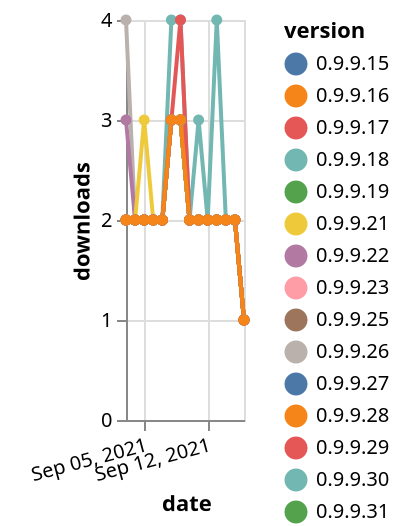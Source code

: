 {"$schema": "https://vega.github.io/schema/vega-lite/v5.json", "description": "A simple bar chart with embedded data.", "data": {"values": [{"date": "2021-09-03", "total": 588, "delta": 2, "version": "0.9.9.40"}, {"date": "2021-09-04", "total": 590, "delta": 2, "version": "0.9.9.40"}, {"date": "2021-09-05", "total": 592, "delta": 2, "version": "0.9.9.40"}, {"date": "2021-09-06", "total": 594, "delta": 2, "version": "0.9.9.40"}, {"date": "2021-09-07", "total": 596, "delta": 2, "version": "0.9.9.40"}, {"date": "2021-09-08", "total": 599, "delta": 3, "version": "0.9.9.40"}, {"date": "2021-09-09", "total": 602, "delta": 3, "version": "0.9.9.40"}, {"date": "2021-09-10", "total": 604, "delta": 2, "version": "0.9.9.40"}, {"date": "2021-09-11", "total": 606, "delta": 2, "version": "0.9.9.40"}, {"date": "2021-09-12", "total": 608, "delta": 2, "version": "0.9.9.40"}, {"date": "2021-09-13", "total": 610, "delta": 2, "version": "0.9.9.40"}, {"date": "2021-09-14", "total": 612, "delta": 2, "version": "0.9.9.40"}, {"date": "2021-09-15", "total": 614, "delta": 2, "version": "0.9.9.40"}, {"date": "2021-09-16", "total": 615, "delta": 1, "version": "0.9.9.40"}, {"date": "2021-09-03", "total": 1509, "delta": 2, "version": "0.9.9.19"}, {"date": "2021-09-04", "total": 1511, "delta": 2, "version": "0.9.9.19"}, {"date": "2021-09-05", "total": 1513, "delta": 2, "version": "0.9.9.19"}, {"date": "2021-09-06", "total": 1515, "delta": 2, "version": "0.9.9.19"}, {"date": "2021-09-07", "total": 1517, "delta": 2, "version": "0.9.9.19"}, {"date": "2021-09-08", "total": 1520, "delta": 3, "version": "0.9.9.19"}, {"date": "2021-09-09", "total": 1523, "delta": 3, "version": "0.9.9.19"}, {"date": "2021-09-10", "total": 1525, "delta": 2, "version": "0.9.9.19"}, {"date": "2021-09-11", "total": 1527, "delta": 2, "version": "0.9.9.19"}, {"date": "2021-09-12", "total": 1529, "delta": 2, "version": "0.9.9.19"}, {"date": "2021-09-13", "total": 1531, "delta": 2, "version": "0.9.9.19"}, {"date": "2021-09-14", "total": 1533, "delta": 2, "version": "0.9.9.19"}, {"date": "2021-09-15", "total": 1535, "delta": 2, "version": "0.9.9.19"}, {"date": "2021-09-16", "total": 1536, "delta": 1, "version": "0.9.9.19"}, {"date": "2021-09-03", "total": 1523, "delta": 2, "version": "0.9.9.15"}, {"date": "2021-09-04", "total": 1525, "delta": 2, "version": "0.9.9.15"}, {"date": "2021-09-05", "total": 1527, "delta": 2, "version": "0.9.9.15"}, {"date": "2021-09-06", "total": 1529, "delta": 2, "version": "0.9.9.15"}, {"date": "2021-09-07", "total": 1531, "delta": 2, "version": "0.9.9.15"}, {"date": "2021-09-08", "total": 1534, "delta": 3, "version": "0.9.9.15"}, {"date": "2021-09-09", "total": 1537, "delta": 3, "version": "0.9.9.15"}, {"date": "2021-09-10", "total": 1539, "delta": 2, "version": "0.9.9.15"}, {"date": "2021-09-11", "total": 1541, "delta": 2, "version": "0.9.9.15"}, {"date": "2021-09-12", "total": 1543, "delta": 2, "version": "0.9.9.15"}, {"date": "2021-09-13", "total": 1545, "delta": 2, "version": "0.9.9.15"}, {"date": "2021-09-14", "total": 1547, "delta": 2, "version": "0.9.9.15"}, {"date": "2021-09-15", "total": 1549, "delta": 2, "version": "0.9.9.15"}, {"date": "2021-09-16", "total": 1550, "delta": 1, "version": "0.9.9.15"}, {"date": "2021-09-03", "total": 1521, "delta": 2, "version": "0.9.9.7"}, {"date": "2021-09-04", "total": 1523, "delta": 2, "version": "0.9.9.7"}, {"date": "2021-09-05", "total": 1525, "delta": 2, "version": "0.9.9.7"}, {"date": "2021-09-06", "total": 1527, "delta": 2, "version": "0.9.9.7"}, {"date": "2021-09-07", "total": 1529, "delta": 2, "version": "0.9.9.7"}, {"date": "2021-09-08", "total": 1532, "delta": 3, "version": "0.9.9.7"}, {"date": "2021-09-09", "total": 1535, "delta": 3, "version": "0.9.9.7"}, {"date": "2021-09-10", "total": 1537, "delta": 2, "version": "0.9.9.7"}, {"date": "2021-09-11", "total": 1539, "delta": 2, "version": "0.9.9.7"}, {"date": "2021-09-12", "total": 1541, "delta": 2, "version": "0.9.9.7"}, {"date": "2021-09-13", "total": 1543, "delta": 2, "version": "0.9.9.7"}, {"date": "2021-09-14", "total": 1545, "delta": 2, "version": "0.9.9.7"}, {"date": "2021-09-15", "total": 1547, "delta": 2, "version": "0.9.9.7"}, {"date": "2021-09-16", "total": 1548, "delta": 1, "version": "0.9.9.7"}, {"date": "2021-09-03", "total": 1429, "delta": 2, "version": "0.9.9.25"}, {"date": "2021-09-04", "total": 1431, "delta": 2, "version": "0.9.9.25"}, {"date": "2021-09-05", "total": 1433, "delta": 2, "version": "0.9.9.25"}, {"date": "2021-09-06", "total": 1435, "delta": 2, "version": "0.9.9.25"}, {"date": "2021-09-07", "total": 1437, "delta": 2, "version": "0.9.9.25"}, {"date": "2021-09-08", "total": 1440, "delta": 3, "version": "0.9.9.25"}, {"date": "2021-09-09", "total": 1443, "delta": 3, "version": "0.9.9.25"}, {"date": "2021-09-10", "total": 1445, "delta": 2, "version": "0.9.9.25"}, {"date": "2021-09-11", "total": 1447, "delta": 2, "version": "0.9.9.25"}, {"date": "2021-09-12", "total": 1449, "delta": 2, "version": "0.9.9.25"}, {"date": "2021-09-13", "total": 1451, "delta": 2, "version": "0.9.9.25"}, {"date": "2021-09-14", "total": 1453, "delta": 2, "version": "0.9.9.25"}, {"date": "2021-09-15", "total": 1455, "delta": 2, "version": "0.9.9.25"}, {"date": "2021-09-16", "total": 1456, "delta": 1, "version": "0.9.9.25"}, {"date": "2021-09-03", "total": 1507, "delta": 2, "version": "0.9.9.22"}, {"date": "2021-09-04", "total": 1509, "delta": 2, "version": "0.9.9.22"}, {"date": "2021-09-05", "total": 1511, "delta": 2, "version": "0.9.9.22"}, {"date": "2021-09-06", "total": 1513, "delta": 2, "version": "0.9.9.22"}, {"date": "2021-09-07", "total": 1515, "delta": 2, "version": "0.9.9.22"}, {"date": "2021-09-08", "total": 1518, "delta": 3, "version": "0.9.9.22"}, {"date": "2021-09-09", "total": 1521, "delta": 3, "version": "0.9.9.22"}, {"date": "2021-09-10", "total": 1523, "delta": 2, "version": "0.9.9.22"}, {"date": "2021-09-11", "total": 1525, "delta": 2, "version": "0.9.9.22"}, {"date": "2021-09-12", "total": 1527, "delta": 2, "version": "0.9.9.22"}, {"date": "2021-09-13", "total": 1529, "delta": 2, "version": "0.9.9.22"}, {"date": "2021-09-14", "total": 1531, "delta": 2, "version": "0.9.9.22"}, {"date": "2021-09-15", "total": 1533, "delta": 2, "version": "0.9.9.22"}, {"date": "2021-09-16", "total": 1534, "delta": 1, "version": "0.9.9.22"}, {"date": "2021-09-03", "total": 1408, "delta": 4, "version": "0.9.9.26"}, {"date": "2021-09-04", "total": 1410, "delta": 2, "version": "0.9.9.26"}, {"date": "2021-09-05", "total": 1412, "delta": 2, "version": "0.9.9.26"}, {"date": "2021-09-06", "total": 1414, "delta": 2, "version": "0.9.9.26"}, {"date": "2021-09-07", "total": 1416, "delta": 2, "version": "0.9.9.26"}, {"date": "2021-09-08", "total": 1419, "delta": 3, "version": "0.9.9.26"}, {"date": "2021-09-09", "total": 1422, "delta": 3, "version": "0.9.9.26"}, {"date": "2021-09-10", "total": 1424, "delta": 2, "version": "0.9.9.26"}, {"date": "2021-09-11", "total": 1426, "delta": 2, "version": "0.9.9.26"}, {"date": "2021-09-12", "total": 1428, "delta": 2, "version": "0.9.9.26"}, {"date": "2021-09-13", "total": 1430, "delta": 2, "version": "0.9.9.26"}, {"date": "2021-09-14", "total": 1432, "delta": 2, "version": "0.9.9.26"}, {"date": "2021-09-15", "total": 1434, "delta": 2, "version": "0.9.9.26"}, {"date": "2021-09-16", "total": 1435, "delta": 1, "version": "0.9.9.26"}, {"date": "2021-09-03", "total": 495, "delta": 2, "version": "0.9.9.41"}, {"date": "2021-09-04", "total": 497, "delta": 2, "version": "0.9.9.41"}, {"date": "2021-09-05", "total": 499, "delta": 2, "version": "0.9.9.41"}, {"date": "2021-09-06", "total": 501, "delta": 2, "version": "0.9.9.41"}, {"date": "2021-09-07", "total": 503, "delta": 2, "version": "0.9.9.41"}, {"date": "2021-09-08", "total": 507, "delta": 4, "version": "0.9.9.41"}, {"date": "2021-09-09", "total": 511, "delta": 4, "version": "0.9.9.41"}, {"date": "2021-09-10", "total": 513, "delta": 2, "version": "0.9.9.41"}, {"date": "2021-09-11", "total": 516, "delta": 3, "version": "0.9.9.41"}, {"date": "2021-09-12", "total": 518, "delta": 2, "version": "0.9.9.41"}, {"date": "2021-09-13", "total": 522, "delta": 4, "version": "0.9.9.41"}, {"date": "2021-09-14", "total": 524, "delta": 2, "version": "0.9.9.41"}, {"date": "2021-09-15", "total": 526, "delta": 2, "version": "0.9.9.41"}, {"date": "2021-09-16", "total": 527, "delta": 1, "version": "0.9.9.41"}, {"date": "2021-09-03", "total": 1264, "delta": 3, "version": "0.9.9.33"}, {"date": "2021-09-04", "total": 1266, "delta": 2, "version": "0.9.9.33"}, {"date": "2021-09-05", "total": 1268, "delta": 2, "version": "0.9.9.33"}, {"date": "2021-09-06", "total": 1270, "delta": 2, "version": "0.9.9.33"}, {"date": "2021-09-07", "total": 1272, "delta": 2, "version": "0.9.9.33"}, {"date": "2021-09-08", "total": 1275, "delta": 3, "version": "0.9.9.33"}, {"date": "2021-09-09", "total": 1278, "delta": 3, "version": "0.9.9.33"}, {"date": "2021-09-10", "total": 1280, "delta": 2, "version": "0.9.9.33"}, {"date": "2021-09-11", "total": 1282, "delta": 2, "version": "0.9.9.33"}, {"date": "2021-09-12", "total": 1284, "delta": 2, "version": "0.9.9.33"}, {"date": "2021-09-13", "total": 1286, "delta": 2, "version": "0.9.9.33"}, {"date": "2021-09-14", "total": 1288, "delta": 2, "version": "0.9.9.33"}, {"date": "2021-09-15", "total": 1290, "delta": 2, "version": "0.9.9.33"}, {"date": "2021-09-16", "total": 1291, "delta": 1, "version": "0.9.9.33"}, {"date": "2021-09-03", "total": 1197, "delta": 2, "version": "0.9.9.37"}, {"date": "2021-09-04", "total": 1199, "delta": 2, "version": "0.9.9.37"}, {"date": "2021-09-05", "total": 1201, "delta": 2, "version": "0.9.9.37"}, {"date": "2021-09-06", "total": 1203, "delta": 2, "version": "0.9.9.37"}, {"date": "2021-09-07", "total": 1205, "delta": 2, "version": "0.9.9.37"}, {"date": "2021-09-08", "total": 1208, "delta": 3, "version": "0.9.9.37"}, {"date": "2021-09-09", "total": 1211, "delta": 3, "version": "0.9.9.37"}, {"date": "2021-09-10", "total": 1213, "delta": 2, "version": "0.9.9.37"}, {"date": "2021-09-11", "total": 1215, "delta": 2, "version": "0.9.9.37"}, {"date": "2021-09-12", "total": 1217, "delta": 2, "version": "0.9.9.37"}, {"date": "2021-09-13", "total": 1219, "delta": 2, "version": "0.9.9.37"}, {"date": "2021-09-14", "total": 1221, "delta": 2, "version": "0.9.9.37"}, {"date": "2021-09-15", "total": 1223, "delta": 2, "version": "0.9.9.37"}, {"date": "2021-09-16", "total": 1224, "delta": 1, "version": "0.9.9.37"}, {"date": "2021-09-03", "total": 1384, "delta": 2, "version": "0.9.9.31"}, {"date": "2021-09-04", "total": 1386, "delta": 2, "version": "0.9.9.31"}, {"date": "2021-09-05", "total": 1388, "delta": 2, "version": "0.9.9.31"}, {"date": "2021-09-06", "total": 1390, "delta": 2, "version": "0.9.9.31"}, {"date": "2021-09-07", "total": 1392, "delta": 2, "version": "0.9.9.31"}, {"date": "2021-09-08", "total": 1395, "delta": 3, "version": "0.9.9.31"}, {"date": "2021-09-09", "total": 1398, "delta": 3, "version": "0.9.9.31"}, {"date": "2021-09-10", "total": 1400, "delta": 2, "version": "0.9.9.31"}, {"date": "2021-09-11", "total": 1402, "delta": 2, "version": "0.9.9.31"}, {"date": "2021-09-12", "total": 1404, "delta": 2, "version": "0.9.9.31"}, {"date": "2021-09-13", "total": 1406, "delta": 2, "version": "0.9.9.31"}, {"date": "2021-09-14", "total": 1408, "delta": 2, "version": "0.9.9.31"}, {"date": "2021-09-15", "total": 1410, "delta": 2, "version": "0.9.9.31"}, {"date": "2021-09-16", "total": 1411, "delta": 1, "version": "0.9.9.31"}, {"date": "2021-09-03", "total": 1384, "delta": 2, "version": "0.9.9.32"}, {"date": "2021-09-04", "total": 1386, "delta": 2, "version": "0.9.9.32"}, {"date": "2021-09-05", "total": 1388, "delta": 2, "version": "0.9.9.32"}, {"date": "2021-09-06", "total": 1390, "delta": 2, "version": "0.9.9.32"}, {"date": "2021-09-07", "total": 1392, "delta": 2, "version": "0.9.9.32"}, {"date": "2021-09-08", "total": 1395, "delta": 3, "version": "0.9.9.32"}, {"date": "2021-09-09", "total": 1398, "delta": 3, "version": "0.9.9.32"}, {"date": "2021-09-10", "total": 1400, "delta": 2, "version": "0.9.9.32"}, {"date": "2021-09-11", "total": 1402, "delta": 2, "version": "0.9.9.32"}, {"date": "2021-09-12", "total": 1404, "delta": 2, "version": "0.9.9.32"}, {"date": "2021-09-13", "total": 1406, "delta": 2, "version": "0.9.9.32"}, {"date": "2021-09-14", "total": 1408, "delta": 2, "version": "0.9.9.32"}, {"date": "2021-09-15", "total": 1410, "delta": 2, "version": "0.9.9.32"}, {"date": "2021-09-16", "total": 1411, "delta": 1, "version": "0.9.9.32"}, {"date": "2021-09-03", "total": 1408, "delta": 2, "version": "0.9.9.27"}, {"date": "2021-09-04", "total": 1410, "delta": 2, "version": "0.9.9.27"}, {"date": "2021-09-05", "total": 1412, "delta": 2, "version": "0.9.9.27"}, {"date": "2021-09-06", "total": 1414, "delta": 2, "version": "0.9.9.27"}, {"date": "2021-09-07", "total": 1416, "delta": 2, "version": "0.9.9.27"}, {"date": "2021-09-08", "total": 1419, "delta": 3, "version": "0.9.9.27"}, {"date": "2021-09-09", "total": 1422, "delta": 3, "version": "0.9.9.27"}, {"date": "2021-09-10", "total": 1424, "delta": 2, "version": "0.9.9.27"}, {"date": "2021-09-11", "total": 1426, "delta": 2, "version": "0.9.9.27"}, {"date": "2021-09-12", "total": 1428, "delta": 2, "version": "0.9.9.27"}, {"date": "2021-09-13", "total": 1430, "delta": 2, "version": "0.9.9.27"}, {"date": "2021-09-14", "total": 1432, "delta": 2, "version": "0.9.9.27"}, {"date": "2021-09-15", "total": 1434, "delta": 2, "version": "0.9.9.27"}, {"date": "2021-09-16", "total": 1435, "delta": 1, "version": "0.9.9.27"}, {"date": "2021-09-03", "total": 1398, "delta": 2, "version": "0.9.9.29"}, {"date": "2021-09-04", "total": 1400, "delta": 2, "version": "0.9.9.29"}, {"date": "2021-09-05", "total": 1402, "delta": 2, "version": "0.9.9.29"}, {"date": "2021-09-06", "total": 1404, "delta": 2, "version": "0.9.9.29"}, {"date": "2021-09-07", "total": 1406, "delta": 2, "version": "0.9.9.29"}, {"date": "2021-09-08", "total": 1409, "delta": 3, "version": "0.9.9.29"}, {"date": "2021-09-09", "total": 1412, "delta": 3, "version": "0.9.9.29"}, {"date": "2021-09-10", "total": 1414, "delta": 2, "version": "0.9.9.29"}, {"date": "2021-09-11", "total": 1416, "delta": 2, "version": "0.9.9.29"}, {"date": "2021-09-12", "total": 1418, "delta": 2, "version": "0.9.9.29"}, {"date": "2021-09-13", "total": 1420, "delta": 2, "version": "0.9.9.29"}, {"date": "2021-09-14", "total": 1422, "delta": 2, "version": "0.9.9.29"}, {"date": "2021-09-15", "total": 1424, "delta": 2, "version": "0.9.9.29"}, {"date": "2021-09-16", "total": 1425, "delta": 1, "version": "0.9.9.29"}, {"date": "2021-09-03", "total": 945, "delta": 2, "version": "0.9.9.38"}, {"date": "2021-09-04", "total": 947, "delta": 2, "version": "0.9.9.38"}, {"date": "2021-09-05", "total": 949, "delta": 2, "version": "0.9.9.38"}, {"date": "2021-09-06", "total": 951, "delta": 2, "version": "0.9.9.38"}, {"date": "2021-09-07", "total": 953, "delta": 2, "version": "0.9.9.38"}, {"date": "2021-09-08", "total": 956, "delta": 3, "version": "0.9.9.38"}, {"date": "2021-09-09", "total": 959, "delta": 3, "version": "0.9.9.38"}, {"date": "2021-09-10", "total": 961, "delta": 2, "version": "0.9.9.38"}, {"date": "2021-09-11", "total": 963, "delta": 2, "version": "0.9.9.38"}, {"date": "2021-09-12", "total": 965, "delta": 2, "version": "0.9.9.38"}, {"date": "2021-09-13", "total": 967, "delta": 2, "version": "0.9.9.38"}, {"date": "2021-09-14", "total": 969, "delta": 2, "version": "0.9.9.38"}, {"date": "2021-09-15", "total": 971, "delta": 2, "version": "0.9.9.38"}, {"date": "2021-09-16", "total": 972, "delta": 1, "version": "0.9.9.38"}, {"date": "2021-09-03", "total": 1515, "delta": 2, "version": "0.9.9.18"}, {"date": "2021-09-04", "total": 1517, "delta": 2, "version": "0.9.9.18"}, {"date": "2021-09-05", "total": 1519, "delta": 2, "version": "0.9.9.18"}, {"date": "2021-09-06", "total": 1521, "delta": 2, "version": "0.9.9.18"}, {"date": "2021-09-07", "total": 1523, "delta": 2, "version": "0.9.9.18"}, {"date": "2021-09-08", "total": 1526, "delta": 3, "version": "0.9.9.18"}, {"date": "2021-09-09", "total": 1529, "delta": 3, "version": "0.9.9.18"}, {"date": "2021-09-10", "total": 1531, "delta": 2, "version": "0.9.9.18"}, {"date": "2021-09-11", "total": 1533, "delta": 2, "version": "0.9.9.18"}, {"date": "2021-09-12", "total": 1535, "delta": 2, "version": "0.9.9.18"}, {"date": "2021-09-13", "total": 1537, "delta": 2, "version": "0.9.9.18"}, {"date": "2021-09-14", "total": 1539, "delta": 2, "version": "0.9.9.18"}, {"date": "2021-09-15", "total": 1541, "delta": 2, "version": "0.9.9.18"}, {"date": "2021-09-16", "total": 1542, "delta": 1, "version": "0.9.9.18"}, {"date": "2021-09-03", "total": 1186, "delta": 2, "version": "0.9.9.35"}, {"date": "2021-09-04", "total": 1188, "delta": 2, "version": "0.9.9.35"}, {"date": "2021-09-05", "total": 1190, "delta": 2, "version": "0.9.9.35"}, {"date": "2021-09-06", "total": 1192, "delta": 2, "version": "0.9.9.35"}, {"date": "2021-09-07", "total": 1194, "delta": 2, "version": "0.9.9.35"}, {"date": "2021-09-08", "total": 1197, "delta": 3, "version": "0.9.9.35"}, {"date": "2021-09-09", "total": 1200, "delta": 3, "version": "0.9.9.35"}, {"date": "2021-09-10", "total": 1202, "delta": 2, "version": "0.9.9.35"}, {"date": "2021-09-11", "total": 1204, "delta": 2, "version": "0.9.9.35"}, {"date": "2021-09-12", "total": 1206, "delta": 2, "version": "0.9.9.35"}, {"date": "2021-09-13", "total": 1208, "delta": 2, "version": "0.9.9.35"}, {"date": "2021-09-14", "total": 1210, "delta": 2, "version": "0.9.9.35"}, {"date": "2021-09-15", "total": 1212, "delta": 2, "version": "0.9.9.35"}, {"date": "2021-09-16", "total": 1213, "delta": 1, "version": "0.9.9.35"}, {"date": "2021-09-03", "total": 1506, "delta": 2, "version": "0.9.9.21"}, {"date": "2021-09-04", "total": 1508, "delta": 2, "version": "0.9.9.21"}, {"date": "2021-09-05", "total": 1511, "delta": 3, "version": "0.9.9.21"}, {"date": "2021-09-06", "total": 1513, "delta": 2, "version": "0.9.9.21"}, {"date": "2021-09-07", "total": 1515, "delta": 2, "version": "0.9.9.21"}, {"date": "2021-09-08", "total": 1518, "delta": 3, "version": "0.9.9.21"}, {"date": "2021-09-09", "total": 1521, "delta": 3, "version": "0.9.9.21"}, {"date": "2021-09-10", "total": 1523, "delta": 2, "version": "0.9.9.21"}, {"date": "2021-09-11", "total": 1525, "delta": 2, "version": "0.9.9.21"}, {"date": "2021-09-12", "total": 1527, "delta": 2, "version": "0.9.9.21"}, {"date": "2021-09-13", "total": 1529, "delta": 2, "version": "0.9.9.21"}, {"date": "2021-09-14", "total": 1531, "delta": 2, "version": "0.9.9.21"}, {"date": "2021-09-15", "total": 1533, "delta": 2, "version": "0.9.9.21"}, {"date": "2021-09-16", "total": 1534, "delta": 1, "version": "0.9.9.21"}, {"date": "2021-09-03", "total": 1200, "delta": 2, "version": "0.9.9.34"}, {"date": "2021-09-04", "total": 1202, "delta": 2, "version": "0.9.9.34"}, {"date": "2021-09-05", "total": 1204, "delta": 2, "version": "0.9.9.34"}, {"date": "2021-09-06", "total": 1206, "delta": 2, "version": "0.9.9.34"}, {"date": "2021-09-07", "total": 1208, "delta": 2, "version": "0.9.9.34"}, {"date": "2021-09-08", "total": 1211, "delta": 3, "version": "0.9.9.34"}, {"date": "2021-09-09", "total": 1214, "delta": 3, "version": "0.9.9.34"}, {"date": "2021-09-10", "total": 1216, "delta": 2, "version": "0.9.9.34"}, {"date": "2021-09-11", "total": 1218, "delta": 2, "version": "0.9.9.34"}, {"date": "2021-09-12", "total": 1220, "delta": 2, "version": "0.9.9.34"}, {"date": "2021-09-13", "total": 1222, "delta": 2, "version": "0.9.9.34"}, {"date": "2021-09-14", "total": 1224, "delta": 2, "version": "0.9.9.34"}, {"date": "2021-09-15", "total": 1226, "delta": 2, "version": "0.9.9.34"}, {"date": "2021-09-16", "total": 1227, "delta": 1, "version": "0.9.9.34"}, {"date": "2021-09-03", "total": 1382, "delta": 2, "version": "0.9.9.30"}, {"date": "2021-09-04", "total": 1384, "delta": 2, "version": "0.9.9.30"}, {"date": "2021-09-05", "total": 1386, "delta": 2, "version": "0.9.9.30"}, {"date": "2021-09-06", "total": 1388, "delta": 2, "version": "0.9.9.30"}, {"date": "2021-09-07", "total": 1390, "delta": 2, "version": "0.9.9.30"}, {"date": "2021-09-08", "total": 1393, "delta": 3, "version": "0.9.9.30"}, {"date": "2021-09-09", "total": 1396, "delta": 3, "version": "0.9.9.30"}, {"date": "2021-09-10", "total": 1398, "delta": 2, "version": "0.9.9.30"}, {"date": "2021-09-11", "total": 1400, "delta": 2, "version": "0.9.9.30"}, {"date": "2021-09-12", "total": 1402, "delta": 2, "version": "0.9.9.30"}, {"date": "2021-09-13", "total": 1404, "delta": 2, "version": "0.9.9.30"}, {"date": "2021-09-14", "total": 1406, "delta": 2, "version": "0.9.9.30"}, {"date": "2021-09-15", "total": 1408, "delta": 2, "version": "0.9.9.30"}, {"date": "2021-09-16", "total": 1409, "delta": 1, "version": "0.9.9.30"}, {"date": "2021-09-03", "total": 1403, "delta": 2, "version": "0.9.9.28"}, {"date": "2021-09-04", "total": 1405, "delta": 2, "version": "0.9.9.28"}, {"date": "2021-09-05", "total": 1407, "delta": 2, "version": "0.9.9.28"}, {"date": "2021-09-06", "total": 1409, "delta": 2, "version": "0.9.9.28"}, {"date": "2021-09-07", "total": 1411, "delta": 2, "version": "0.9.9.28"}, {"date": "2021-09-08", "total": 1414, "delta": 3, "version": "0.9.9.28"}, {"date": "2021-09-09", "total": 1417, "delta": 3, "version": "0.9.9.28"}, {"date": "2021-09-10", "total": 1419, "delta": 2, "version": "0.9.9.28"}, {"date": "2021-09-11", "total": 1421, "delta": 2, "version": "0.9.9.28"}, {"date": "2021-09-12", "total": 1423, "delta": 2, "version": "0.9.9.28"}, {"date": "2021-09-13", "total": 1425, "delta": 2, "version": "0.9.9.28"}, {"date": "2021-09-14", "total": 1427, "delta": 2, "version": "0.9.9.28"}, {"date": "2021-09-15", "total": 1429, "delta": 2, "version": "0.9.9.28"}, {"date": "2021-09-16", "total": 1430, "delta": 1, "version": "0.9.9.28"}, {"date": "2021-09-03", "total": 938, "delta": 2, "version": "0.9.9.39"}, {"date": "2021-09-04", "total": 940, "delta": 2, "version": "0.9.9.39"}, {"date": "2021-09-05", "total": 942, "delta": 2, "version": "0.9.9.39"}, {"date": "2021-09-06", "total": 944, "delta": 2, "version": "0.9.9.39"}, {"date": "2021-09-07", "total": 946, "delta": 2, "version": "0.9.9.39"}, {"date": "2021-09-08", "total": 949, "delta": 3, "version": "0.9.9.39"}, {"date": "2021-09-09", "total": 952, "delta": 3, "version": "0.9.9.39"}, {"date": "2021-09-10", "total": 954, "delta": 2, "version": "0.9.9.39"}, {"date": "2021-09-11", "total": 956, "delta": 2, "version": "0.9.9.39"}, {"date": "2021-09-12", "total": 958, "delta": 2, "version": "0.9.9.39"}, {"date": "2021-09-13", "total": 960, "delta": 2, "version": "0.9.9.39"}, {"date": "2021-09-14", "total": 962, "delta": 2, "version": "0.9.9.39"}, {"date": "2021-09-15", "total": 964, "delta": 2, "version": "0.9.9.39"}, {"date": "2021-09-16", "total": 965, "delta": 1, "version": "0.9.9.39"}, {"date": "2021-09-03", "total": 1462, "delta": 2, "version": "0.9.9.23"}, {"date": "2021-09-04", "total": 1464, "delta": 2, "version": "0.9.9.23"}, {"date": "2021-09-05", "total": 1466, "delta": 2, "version": "0.9.9.23"}, {"date": "2021-09-06", "total": 1468, "delta": 2, "version": "0.9.9.23"}, {"date": "2021-09-07", "total": 1470, "delta": 2, "version": "0.9.9.23"}, {"date": "2021-09-08", "total": 1473, "delta": 3, "version": "0.9.9.23"}, {"date": "2021-09-09", "total": 1476, "delta": 3, "version": "0.9.9.23"}, {"date": "2021-09-10", "total": 1478, "delta": 2, "version": "0.9.9.23"}, {"date": "2021-09-11", "total": 1480, "delta": 2, "version": "0.9.9.23"}, {"date": "2021-09-12", "total": 1482, "delta": 2, "version": "0.9.9.23"}, {"date": "2021-09-13", "total": 1484, "delta": 2, "version": "0.9.9.23"}, {"date": "2021-09-14", "total": 1486, "delta": 2, "version": "0.9.9.23"}, {"date": "2021-09-15", "total": 1488, "delta": 2, "version": "0.9.9.23"}, {"date": "2021-09-16", "total": 1489, "delta": 1, "version": "0.9.9.23"}, {"date": "2021-09-03", "total": 1524, "delta": 2, "version": "0.9.9.6"}, {"date": "2021-09-04", "total": 1526, "delta": 2, "version": "0.9.9.6"}, {"date": "2021-09-05", "total": 1528, "delta": 2, "version": "0.9.9.6"}, {"date": "2021-09-06", "total": 1530, "delta": 2, "version": "0.9.9.6"}, {"date": "2021-09-07", "total": 1532, "delta": 2, "version": "0.9.9.6"}, {"date": "2021-09-08", "total": 1535, "delta": 3, "version": "0.9.9.6"}, {"date": "2021-09-09", "total": 1538, "delta": 3, "version": "0.9.9.6"}, {"date": "2021-09-10", "total": 1540, "delta": 2, "version": "0.9.9.6"}, {"date": "2021-09-11", "total": 1542, "delta": 2, "version": "0.9.9.6"}, {"date": "2021-09-12", "total": 1544, "delta": 2, "version": "0.9.9.6"}, {"date": "2021-09-13", "total": 1546, "delta": 2, "version": "0.9.9.6"}, {"date": "2021-09-14", "total": 1548, "delta": 2, "version": "0.9.9.6"}, {"date": "2021-09-15", "total": 1550, "delta": 2, "version": "0.9.9.6"}, {"date": "2021-09-16", "total": 1551, "delta": 1, "version": "0.9.9.6"}, {"date": "2021-09-03", "total": 1509, "delta": 2, "version": "0.9.9.17"}, {"date": "2021-09-04", "total": 1511, "delta": 2, "version": "0.9.9.17"}, {"date": "2021-09-05", "total": 1513, "delta": 2, "version": "0.9.9.17"}, {"date": "2021-09-06", "total": 1515, "delta": 2, "version": "0.9.9.17"}, {"date": "2021-09-07", "total": 1517, "delta": 2, "version": "0.9.9.17"}, {"date": "2021-09-08", "total": 1520, "delta": 3, "version": "0.9.9.17"}, {"date": "2021-09-09", "total": 1524, "delta": 4, "version": "0.9.9.17"}, {"date": "2021-09-10", "total": 1526, "delta": 2, "version": "0.9.9.17"}, {"date": "2021-09-11", "total": 1528, "delta": 2, "version": "0.9.9.17"}, {"date": "2021-09-12", "total": 1530, "delta": 2, "version": "0.9.9.17"}, {"date": "2021-09-13", "total": 1532, "delta": 2, "version": "0.9.9.17"}, {"date": "2021-09-14", "total": 1534, "delta": 2, "version": "0.9.9.17"}, {"date": "2021-09-15", "total": 1536, "delta": 2, "version": "0.9.9.17"}, {"date": "2021-09-16", "total": 1537, "delta": 1, "version": "0.9.9.17"}, {"date": "2021-09-03", "total": 1510, "delta": 2, "version": "0.9.9.16"}, {"date": "2021-09-04", "total": 1512, "delta": 2, "version": "0.9.9.16"}, {"date": "2021-09-05", "total": 1514, "delta": 2, "version": "0.9.9.16"}, {"date": "2021-09-06", "total": 1516, "delta": 2, "version": "0.9.9.16"}, {"date": "2021-09-07", "total": 1518, "delta": 2, "version": "0.9.9.16"}, {"date": "2021-09-08", "total": 1521, "delta": 3, "version": "0.9.9.16"}, {"date": "2021-09-09", "total": 1524, "delta": 3, "version": "0.9.9.16"}, {"date": "2021-09-10", "total": 1526, "delta": 2, "version": "0.9.9.16"}, {"date": "2021-09-11", "total": 1528, "delta": 2, "version": "0.9.9.16"}, {"date": "2021-09-12", "total": 1530, "delta": 2, "version": "0.9.9.16"}, {"date": "2021-09-13", "total": 1532, "delta": 2, "version": "0.9.9.16"}, {"date": "2021-09-14", "total": 1534, "delta": 2, "version": "0.9.9.16"}, {"date": "2021-09-15", "total": 1536, "delta": 2, "version": "0.9.9.16"}, {"date": "2021-09-16", "total": 1537, "delta": 1, "version": "0.9.9.16"}]}, "width": "container", "mark": {"type": "line", "point": {"filled": true}}, "encoding": {"x": {"field": "date", "type": "temporal", "timeUnit": "yearmonthdate", "title": "date", "axis": {"labelAngle": -15}}, "y": {"field": "delta", "type": "quantitative", "title": "downloads"}, "color": {"field": "version", "type": "nominal"}, "tooltip": {"field": "delta"}}}